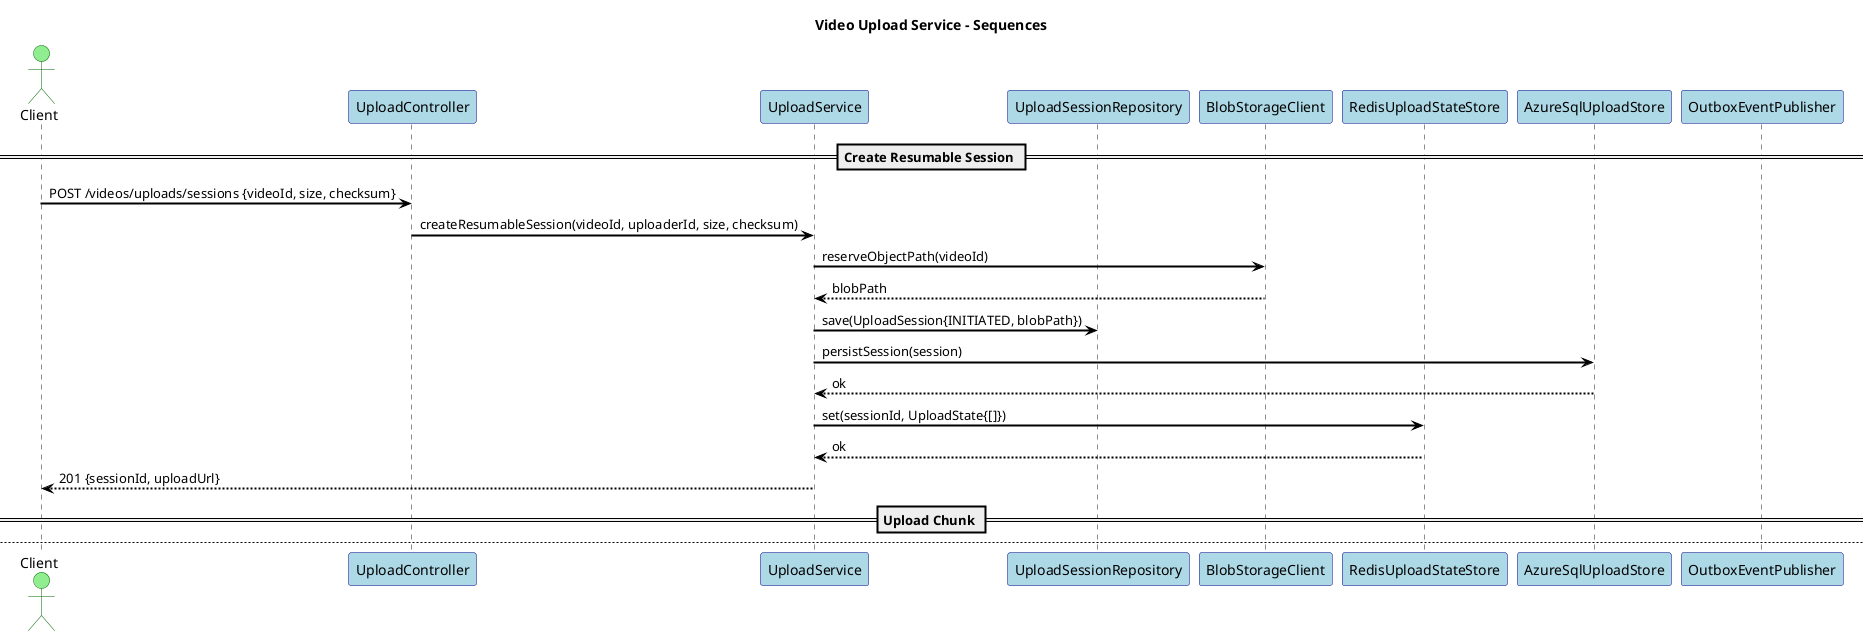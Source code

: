 @startuml
title Video Upload Service - Sequences

skinparam shadowing false
skinparam fontName "Helvetica"
skinparam titleFontName "Helvetica"
skinparam legendFontName "Helvetica"
skinparam noteFontName "Helvetica"
skinparam backgroundColor white
skinparam participantBackgroundColor lightblue
skinparam participantBorderColor darkblue
skinparam actorBackgroundColor lightgreen
skinparam actorBorderColor darkgreen
skinparam arrowColor black
skinparam arrowThickness 2
skinparam sequenceArrowThickness 2
skinparam sequenceMessageAlignment left
skinparam sequenceReferenceBackgroundColor lightyellow
skinparam sequenceReferenceBorderColor black


actor Client
participant "UploadController" as C
participant "UploadService" as S
participant "UploadSessionRepository" as Repo
participant "BlobStorageClient" as Blob
participant "RedisUploadStateStore" as Redis
participant "AzureSqlUploadStore" as SQL
participant "OutboxEventPublisher" as Outbox

== Create Resumable Session ==
Client -> C: POST /videos/uploads/sessions {videoId, size, checksum}
C -> S: createResumableSession(videoId, uploaderId, size, checksum)
S -> Blob: reserveObjectPath(videoId)
Blob --> S: blobPath
S -> Repo: save(UploadSession{INITIATED, blobPath})
S -> SQL: persistSession(session)
SQL --> S: ok
S -> Redis: set(sessionId, UploadState{[]})
Redis --> S: ok
S --> Client: 201 {sessionId, uploadUrl}

== Upload Chunk ==
newpage Upload Chunk
Client -> C: POST /videos/uploads/{sessionId}/chunks {offset, bytes}
C -> S: acceptChunk(sessionId, offset, bytes)
S -> Redis: get(sessionId)
Redis --> S: UploadState
S -> Blob: append/put block(blobPath, offset, bytes)
Blob --> S: eTag
S -> Redis: set(sessionId, UploadState{+eTag})
S -> SQL: updateProgress(sessionId, receivedBytes+)
SQL --> S: ok
S --> Client: 200 ChunkAck{receivedBytes}

== Complete Upload (Integrity Check) ==
newpage Complete Upload
Client -> C: POST /videos/uploads/{sessionId}/complete
C -> S: complete(sessionId)
S -> Redis: get(sessionId)
Redis --> S: UploadState{partETags}
S -> Blob: composeParts(blobPath, partETags)
Blob --> S: ok
S -> Blob: verifyChecksum(blobPath, checksum)
Blob --> S: true
alt checksum matches
S -> Repo: markCompleted(sessionId, blobPath)
S -> SQL: updateStatus(sessionId, COMPLETED)
S -> Redis: delete(sessionId)
S -> Outbox: publish(VideoUploaded{videoId, blobPath})
Outbox --> S: ack
S --> Client: 200 CompletionResult{status=COMPLETED}
else checksum mismatch
S -> SQL: updateStatus(sessionId, FAILED)
S --> Client: 422 CompletionResult{status=FAILED}
end

== Abort Upload ==
newpage Abort Upload
Client -> C: POST /videos/uploads/{sessionId}/abort
C -> S: abort(sessionId)
S -> SQL: updateStatus(sessionId, ABORTED)
S -> Redis: delete(sessionId)
S --> Client: 204

@enduml
